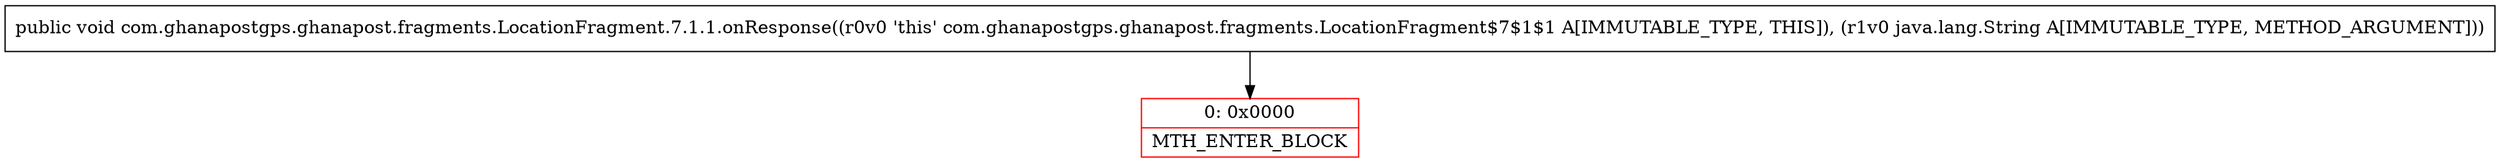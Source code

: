 digraph "CFG forcom.ghanapostgps.ghanapost.fragments.LocationFragment.7.1.1.onResponse(Ljava\/lang\/String;)V" {
subgraph cluster_Region_1304615217 {
label = "R(0)";
node [shape=record,color=blue];
}
Node_0 [shape=record,color=red,label="{0\:\ 0x0000|MTH_ENTER_BLOCK\l}"];
MethodNode[shape=record,label="{public void com.ghanapostgps.ghanapost.fragments.LocationFragment.7.1.1.onResponse((r0v0 'this' com.ghanapostgps.ghanapost.fragments.LocationFragment$7$1$1 A[IMMUTABLE_TYPE, THIS]), (r1v0 java.lang.String A[IMMUTABLE_TYPE, METHOD_ARGUMENT])) }"];
MethodNode -> Node_0;
}

